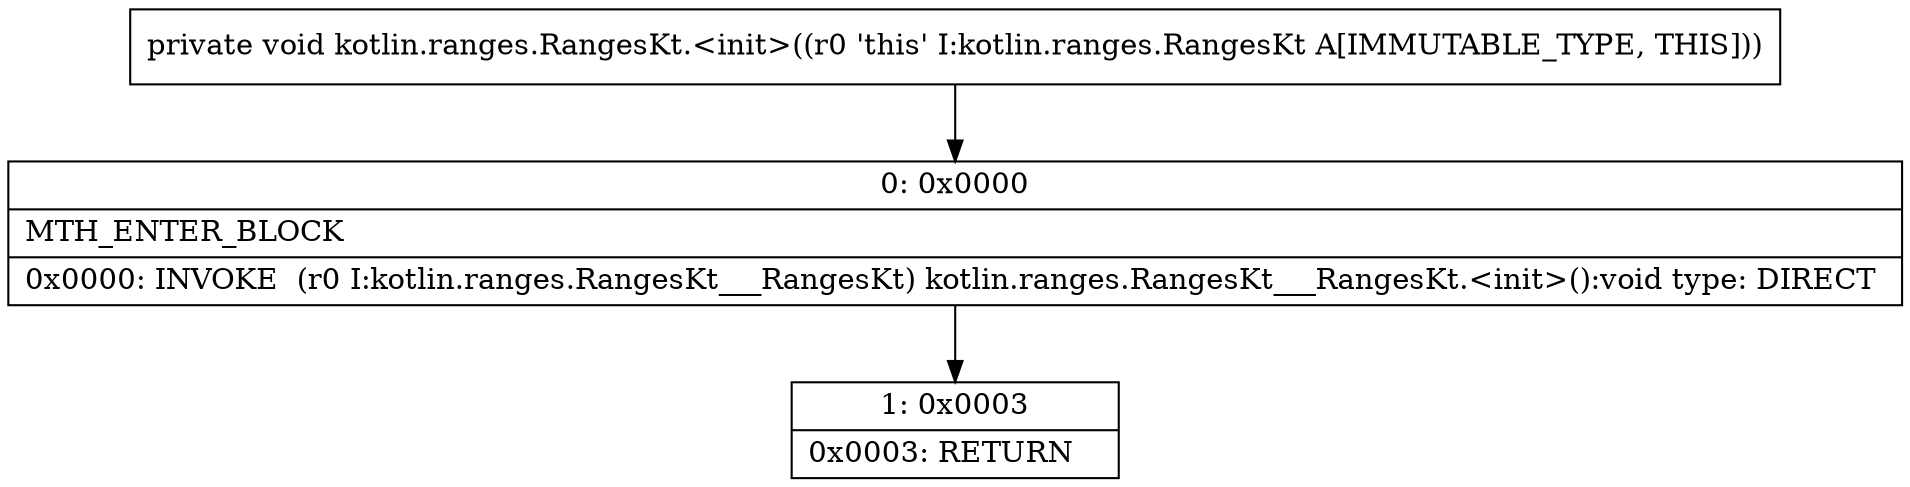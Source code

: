digraph "CFG forkotlin.ranges.RangesKt.\<init\>()V" {
Node_0 [shape=record,label="{0\:\ 0x0000|MTH_ENTER_BLOCK\l|0x0000: INVOKE  (r0 I:kotlin.ranges.RangesKt___RangesKt) kotlin.ranges.RangesKt___RangesKt.\<init\>():void type: DIRECT \l}"];
Node_1 [shape=record,label="{1\:\ 0x0003|0x0003: RETURN   \l}"];
MethodNode[shape=record,label="{private void kotlin.ranges.RangesKt.\<init\>((r0 'this' I:kotlin.ranges.RangesKt A[IMMUTABLE_TYPE, THIS])) }"];
MethodNode -> Node_0;
Node_0 -> Node_1;
}

